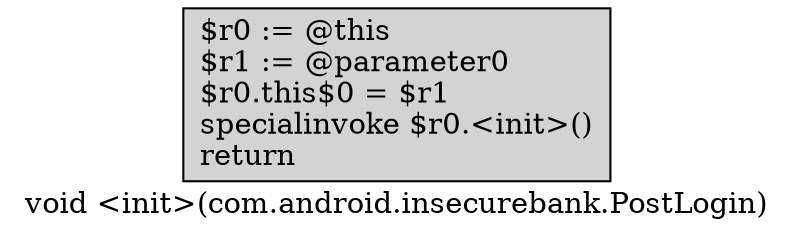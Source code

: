 digraph "void <init>(com.android.insecurebank.PostLogin)" {
    label="void <init>(com.android.insecurebank.PostLogin)";
    node [shape=box];
    "0" [style=filled,fillcolor=gray,style=filled,fillcolor=lightgray,label="$r0 := @this\l$r1 := @parameter0\l$r0.this$0 = $r1\lspecialinvoke $r0.<init>()\lreturn\l",];
}
